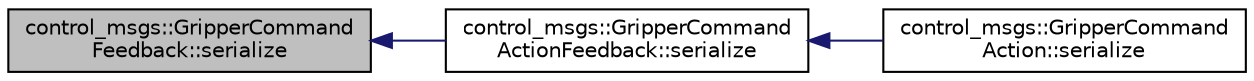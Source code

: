 digraph "control_msgs::GripperCommandFeedback::serialize"
{
  edge [fontname="Helvetica",fontsize="10",labelfontname="Helvetica",labelfontsize="10"];
  node [fontname="Helvetica",fontsize="10",shape=record];
  rankdir="LR";
  Node1 [label="control_msgs::GripperCommand\lFeedback::serialize",height=0.2,width=0.4,color="black", fillcolor="grey75", style="filled" fontcolor="black"];
  Node1 -> Node2 [dir="back",color="midnightblue",fontsize="10",style="solid",fontname="Helvetica"];
  Node2 [label="control_msgs::GripperCommand\lActionFeedback::serialize",height=0.2,width=0.4,color="black", fillcolor="white", style="filled",URL="$classcontrol__msgs_1_1_gripper_command_action_feedback.html#acc2a23cbed8c719c819bc79f83916918"];
  Node2 -> Node3 [dir="back",color="midnightblue",fontsize="10",style="solid",fontname="Helvetica"];
  Node3 [label="control_msgs::GripperCommand\lAction::serialize",height=0.2,width=0.4,color="black", fillcolor="white", style="filled",URL="$classcontrol__msgs_1_1_gripper_command_action.html#acc4640f453b7ac0c9bd697a09578c08d"];
}
